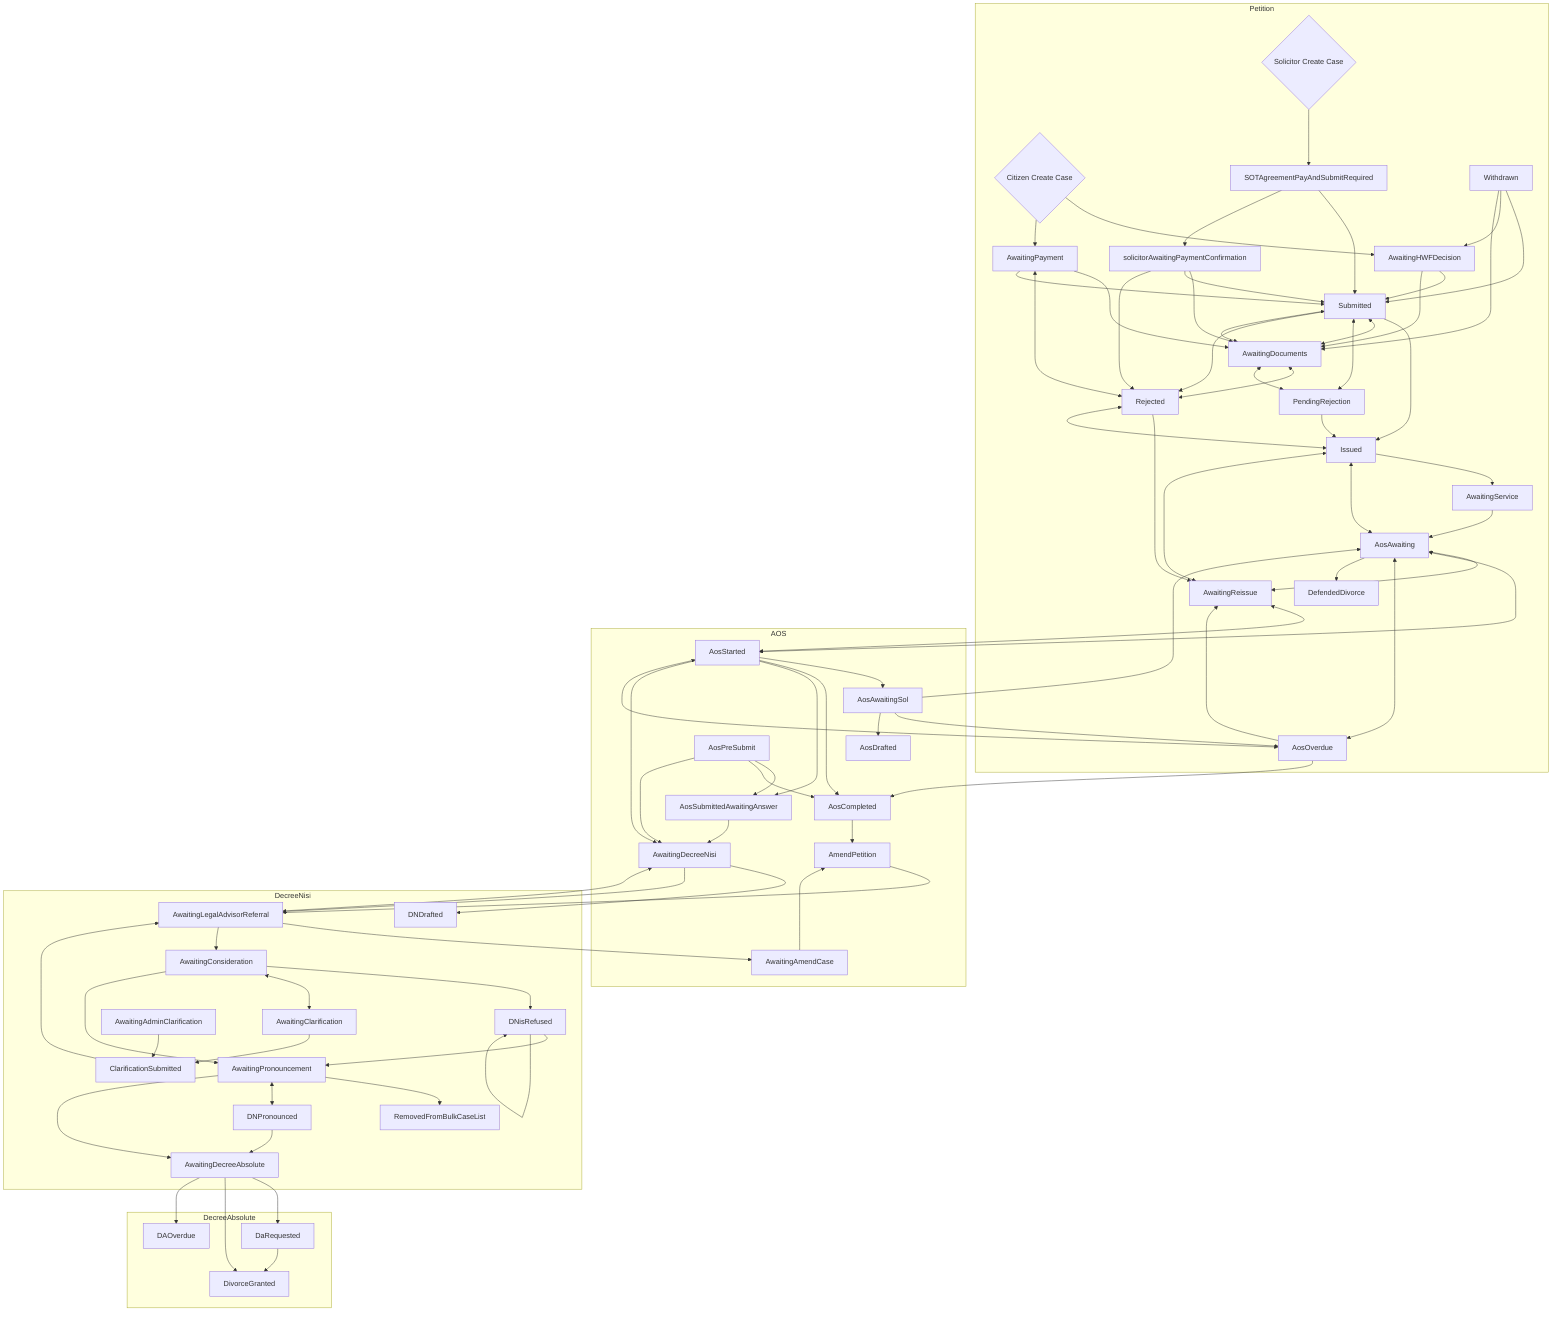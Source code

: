 graph TD

  subgraph Petition
    cit{Citizen Create Case}
    sol{Solicitor Create Case}
    AwaitingPayment
    AwaitingHWFDecision
    SOTAgreementPayAndSubmitRequired
    solicitorAwaitingPaymentConfirmation
    Submitted
    Withdrawn
    AwaitingDocuments
    PendingRejection
    Issued
    Rejected
    AwaitingService
    AosAwaiting
    AwaitingReissue
    DefendedDivorce
    AosOverdue
    AwaitingReissue
  end

  subgraph AOS
    AosStarted
    AosAwaitingSol
    AosSubmittedAwaitingAnswer
    AosDrafted
    AosPreSubmit
    AosCompleted
    AmendPetition
    AwaitingDecreeNisi
    AwaitingAmendCase

  end

  subgraph DecreeNisi
    DNDrafted
    AwaitingLegalAdvisorReferral
    AwaitingConsideration
    DNisRefused
    AwaitingClarification
    AwaitingPronouncement
    RemovedFromBulkCaseList
    DNPronounced
    AwaitingDecreeAbsolute
    ClarificationSubmitted
    AwaitingAdminClarification
  end

  subgraph DecreeAbsolute
    DaRequested
    DAOverdue
    DivorceGranted
  end

  %% AwaitingPetitioner %% in code not in CCD
  %% AwaitingConsiderationGeneralApplication %% in code not in CCD
  %% AwaitingConsiderationDN %% in code not in CCD
  %% ServiceApplicationNotApproved %% in code not CCD
  %% Created %% not used
  %% WelshResponseAwaitingReview %% not used
  %% WelshLADecision %% not used
  %% WelshDNReceived %% not used

  cit{Citizen Create Case}-->AwaitingHWFDecision
  cit{Citizen Create Case}-->AwaitingPayment

  AwaitingHWFDecision-->Submitted
  AwaitingHWFDecision-->AwaitingDocuments

  Submitted-->Issued
  Submitted<-->AwaitingDocuments
  Submitted<-->PendingRejection
  Submitted-->Rejected

  AwaitingPayment-->AwaitingDocuments
  AwaitingPayment<-->Rejected
  AwaitingPayment-->Submitted

  Withdrawn-->Submitted
  Withdrawn-->AwaitingHWFDecision
  Withdrawn-->AwaitingDocuments

  AwaitingDocuments<-->Submitted

  sol{Solicitor Create Case}-->SOTAgreementPayAndSubmitRequired
  SOTAgreementPayAndSubmitRequired-->Submitted
  SOTAgreementPayAndSubmitRequired-->

  solicitorAwaitingPaymentConfirmation-->AwaitingDocuments
  solicitorAwaitingPaymentConfirmation-->Submitted
  solicitorAwaitingPaymentConfirmation-->Rejected

  AwaitingDocuments<-->Rejected
  AwaitingDocuments<-->PendingRejection

  PendingRejection-->Issued

  Rejected-->AwaitingReissue
  Rejected<-->Issued

  Issued-->AwaitingService
  Issued<-->AosAwaiting
  Issued<-->AwaitingReissue

  AwaitingService-->AosAwaiting

  AosAwaiting<-->AwaitingReissue
  AosAwaiting<-->AosStarted
  AosAwaiting<-->AosOverdue
  AosAwaiting-->DefendedDivorce

  AwaitingReissue<-->AosStarted

  AosOverdue<-->AosStarted
  AosOverdue-->AwaitingReissue
  AosOverdue-->AosCompleted

  AosStarted-->AosAwaitingSol
  AosStarted-->AosCompleted
  AosStarted-->AosSubmittedAwaitingAnswer
  AosStarted-->AwaitingDecreeNisi

  AosAwaitingSol-->AosAwaiting
  AosAwaitingSol-->AosOverdue
  AosAwaitingSol-->AosDrafted

  AosPreSubmit-->AosSubmittedAwaitingAnswer
  AosPreSubmit-->AosCompleted
  AosPreSubmit-->AwaitingDecreeNisi

  AosSubmittedAwaitingAnswer-->AwaitingDecreeNisi

  AosCompleted-->AmendPetition

  AmendPetition-->AwaitingLegalAdvisorReferral

  AwaitingAmendCase-->AmendPetition

  AwaitingDecreeNisi-->DNDrafted
  AwaitingDecreeNisi-->AwaitingLegalAdvisorReferral
  AwaitingDecreeNisi<-->AwaitingLegalAdvisorReferral

  AwaitingLegalAdvisorReferral-->AwaitingAmendCase
  AwaitingLegalAdvisorReferral-->AwaitingConsideration

  AwaitingConsideration-->DNisRefused
  AwaitingConsideration<-->AwaitingClarification
  AwaitingConsideration-->AwaitingPronouncement

  DNisRefused-->AwaitingPronouncement
  DNisRefused-->DNisRefused

  AwaitingClarification-->ClarificationSubmitted

  AwaitingAdminClarification-->ClarificationSubmitted

  ClarificationSubmitted-->AwaitingLegalAdvisorReferral

  AwaitingPronouncement-->RemovedFromBulkCaseList
  AwaitingPronouncement<-->DNPronounced
  AwaitingPronouncement-->AwaitingDecreeAbsolute

  DNPronounced-->AwaitingDecreeAbsolute

  AwaitingDecreeAbsolute-->DaRequested
  AwaitingDecreeAbsolute-->DivorceGranted
  AwaitingDecreeAbsolute-->DAOverdue

  DaRequested-->DivorceGranted